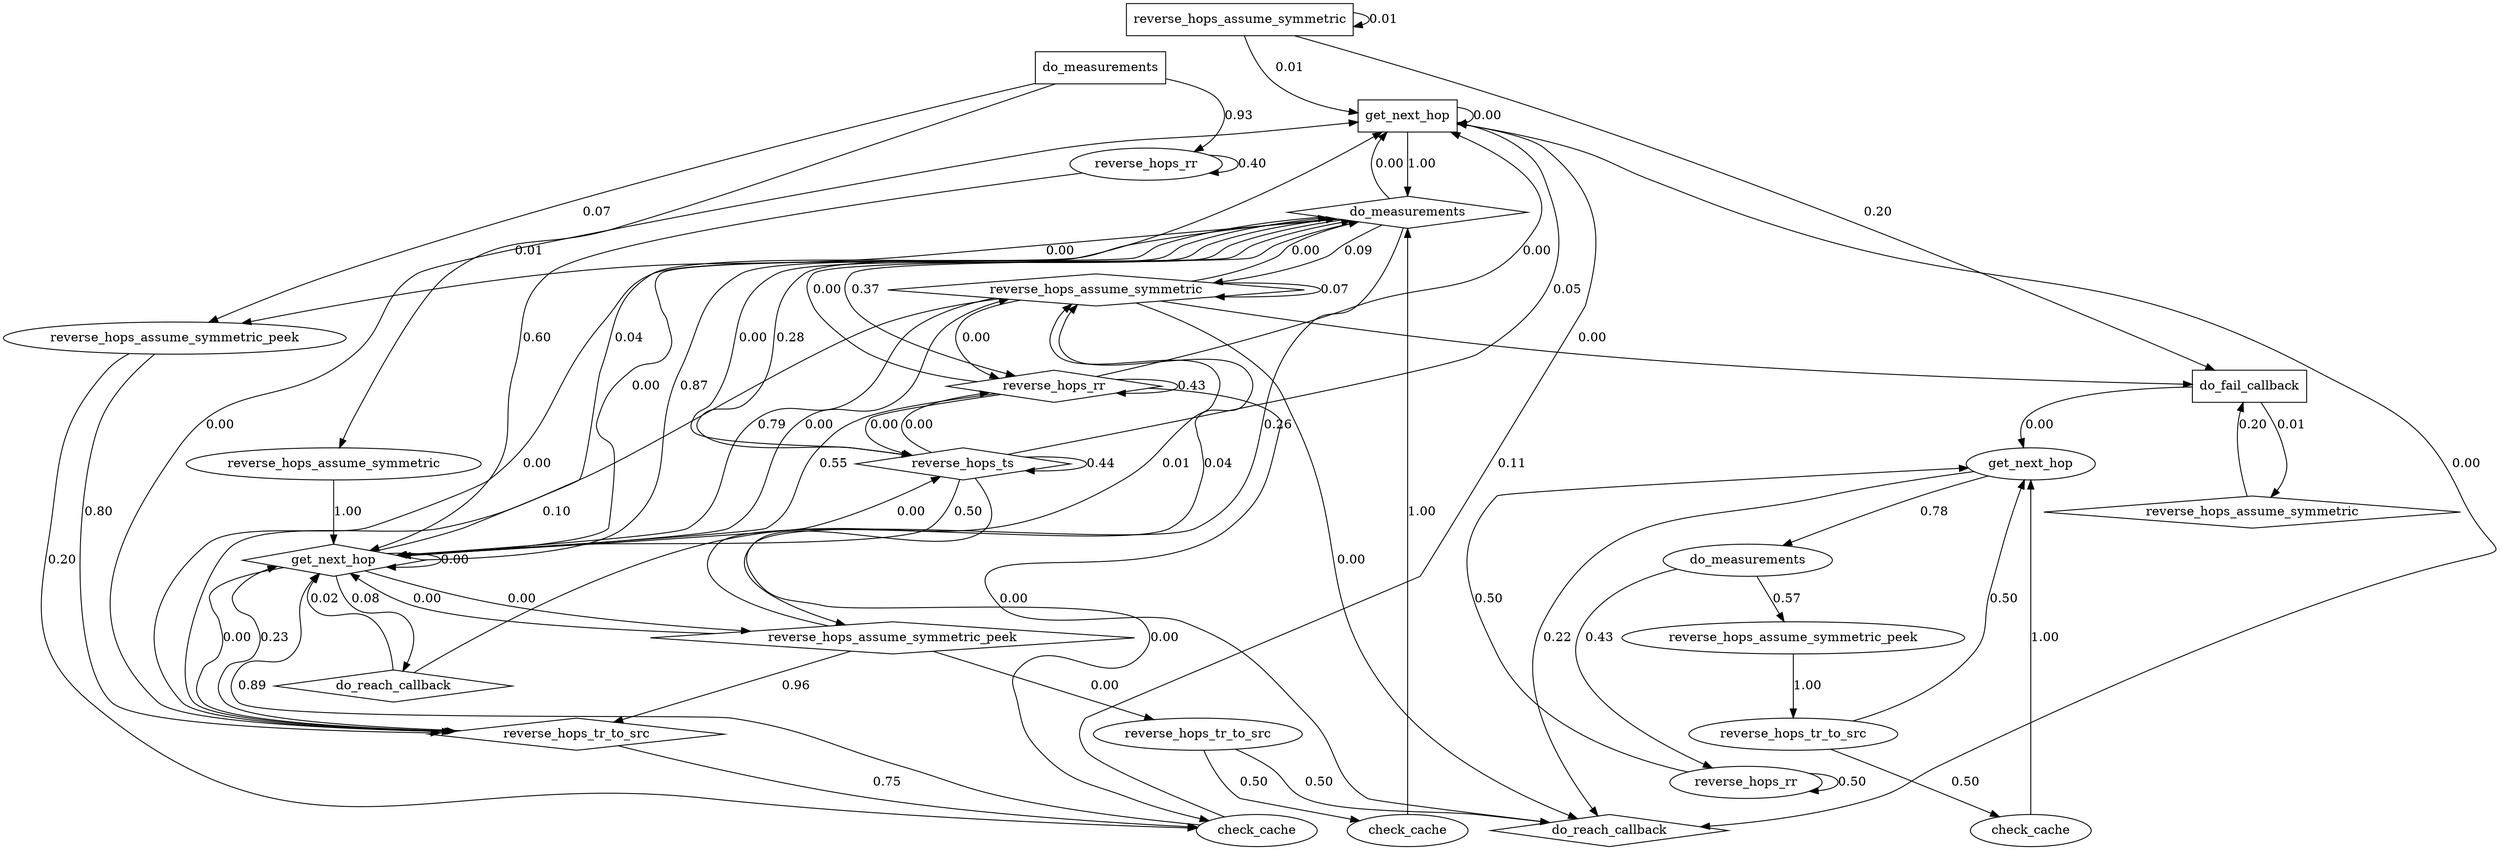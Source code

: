 digraph {
  0 [label="do_fail_callback",shape=box];
  1 [label="do_measurements",shape=box];
  2 [label="get_next_hop",shape=box];
  3 [label="reverse_hops_assume_symmetric",shape=box];
  4 [label="do_reach_callback",shape=diamond];
  5 [label="reverse_hops_assume_symmetric",shape=diamond];
  6 [label="get_next_hop"];
  7 [label="reverse_hops_rr"];
  8 [label="reverse_hops_assume_symmetric_peek"];
  9 [label="reverse_hops_assume_symmetric"];
  10 [label="do_measurements",shape=diamond];
  11 [label="check_cache"];
  12 [label="do_measurements"];
  13 [label="get_next_hop",shape=diamond];
  14 [label="reverse_hops_tr_to_src",shape=diamond];
  15 [label="reverse_hops_ts",shape=diamond];
  16 [label="reverse_hops_rr",shape=diamond];
  17 [label="reverse_hops_assume_symmetric_peek",shape=diamond];
  18 [label="reverse_hops_assume_symmetric",shape=diamond];
  19 [label="do_reach_callback",shape=diamond];
  20 [label="reverse_hops_assume_symmetric_peek"];
  21 [label="reverse_hops_rr"];
  22 [label="reverse_hops_tr_to_src"];
  23 [label="check_cache"];
  24 [label="reverse_hops_tr_to_src"];
  25 [label="check_cache"];
0->5 [label="0.01", weight="0.01",];
0->6 [label="0.00", weight="0.00",];
1->7 [label="0.93", weight="0.93",];
1->8 [label="0.07", weight="0.07",];
1->9 [label="0.01", weight="0.01",];
2->10 [label="1.00", weight="1.00",];
2->4 [label="0.00", weight="0.00",];
2->2 [label="0.00", weight="0.00",];
3->0 [label="0.20", weight="0.20",];
3->2 [label="0.01", weight="0.01",];
3->3 [label="0.01", weight="0.01",];
5->0 [label="0.20", weight="0.20",];
6->12 [label="0.78", weight="0.78",];
6->4 [label="0.22", weight="0.22",];
7->13 [label="0.60", weight="0.60",];
7->7 [label="0.40", weight="0.40",];
8->14 [label="0.80", weight="0.80",];
8->11 [label="0.20", weight="0.20",];
9->13 [label="1.00", weight="1.00",];
10->15 [label="0.28", weight="0.28",];
10->16 [label="0.37", weight="0.37",];
10->17 [label="0.26", weight="0.26",];
10->18 [label="0.09", weight="0.09",];
10->14 [label="0.00", weight="0.00",];
10->8 [label="0.00", weight="0.00",];
10->13 [label="0.00", weight="0.00",];
10->2 [label="0.00", weight="0.00",];
11->13 [label="0.89", weight="0.89",];
11->2 [label="0.11", weight="0.11",];
12->20 [label="0.57", weight="0.57",];
12->21 [label="0.43", weight="0.43",];
13->13 [label="0.00", weight="0.00",];
13->15 [label="0.00", weight="0.00",];
13->14 [label="0.00", weight="0.00",];
13->17 [label="0.00", weight="0.00",];
13->18 [label="0.00", weight="0.00",];
13->19 [label="0.08", weight="0.08",];
13->10 [label="0.87", weight="0.87",];
13->2 [label="0.04", weight="0.04",];
14->13 [label="0.23", weight="0.23",];
14->11 [label="0.75", weight="0.75",];
14->2 [label="0.00", weight="0.00",];
15->13 [label="0.50", weight="0.50",];
15->15 [label="0.44", weight="0.44",];
15->2 [label="0.05", weight="0.05",];
15->16 [label="0.00", weight="0.00",];
15->10 [label="0.00", weight="0.00",];
15->11 [label="0.00", weight="0.00",];
16->13 [label="0.55", weight="0.55",];
16->16 [label="0.43", weight="0.43",];
16->4 [label="0.00", weight="0.00",];
16->2 [label="0.00", weight="0.00",];
16->10 [label="0.00", weight="0.00",];
16->15 [label="0.00", weight="0.00",];
17->18 [label="0.04", weight="0.04",];
17->14 [label="0.96", weight="0.96",];
17->22 [label="0.00", weight="0.00",];
17->13 [label="0.00", weight="0.00",];
18->16 [label="0.00", weight="0.00",];
18->14 [label="0.10", weight="0.10",];
18->4 [label="0.00", weight="0.00",];
18->10 [label="0.00", weight="0.00",];
18->18 [label="0.07", weight="0.07",];
18->13 [label="0.79", weight="0.79",];
18->0 [label="0.00", weight="0.00",];
19->18 [label="0.01", weight="0.01",];
19->13 [label="0.02", weight="0.02",];
20->24 [label="1.00", weight="1.00",];
21->21 [label="0.50", weight="0.50",];
21->6 [label="0.50", weight="0.50",];
22->4 [label="0.50", weight="0.50",];
22->23 [label="0.50", weight="0.50",];
23->10 [label="1.00", weight="1.00",];
24->25 [label="0.50", weight="0.50",];
24->6 [label="0.50", weight="0.50",];
25->6 [label="1.00", weight="1.00",];
} // digraph
